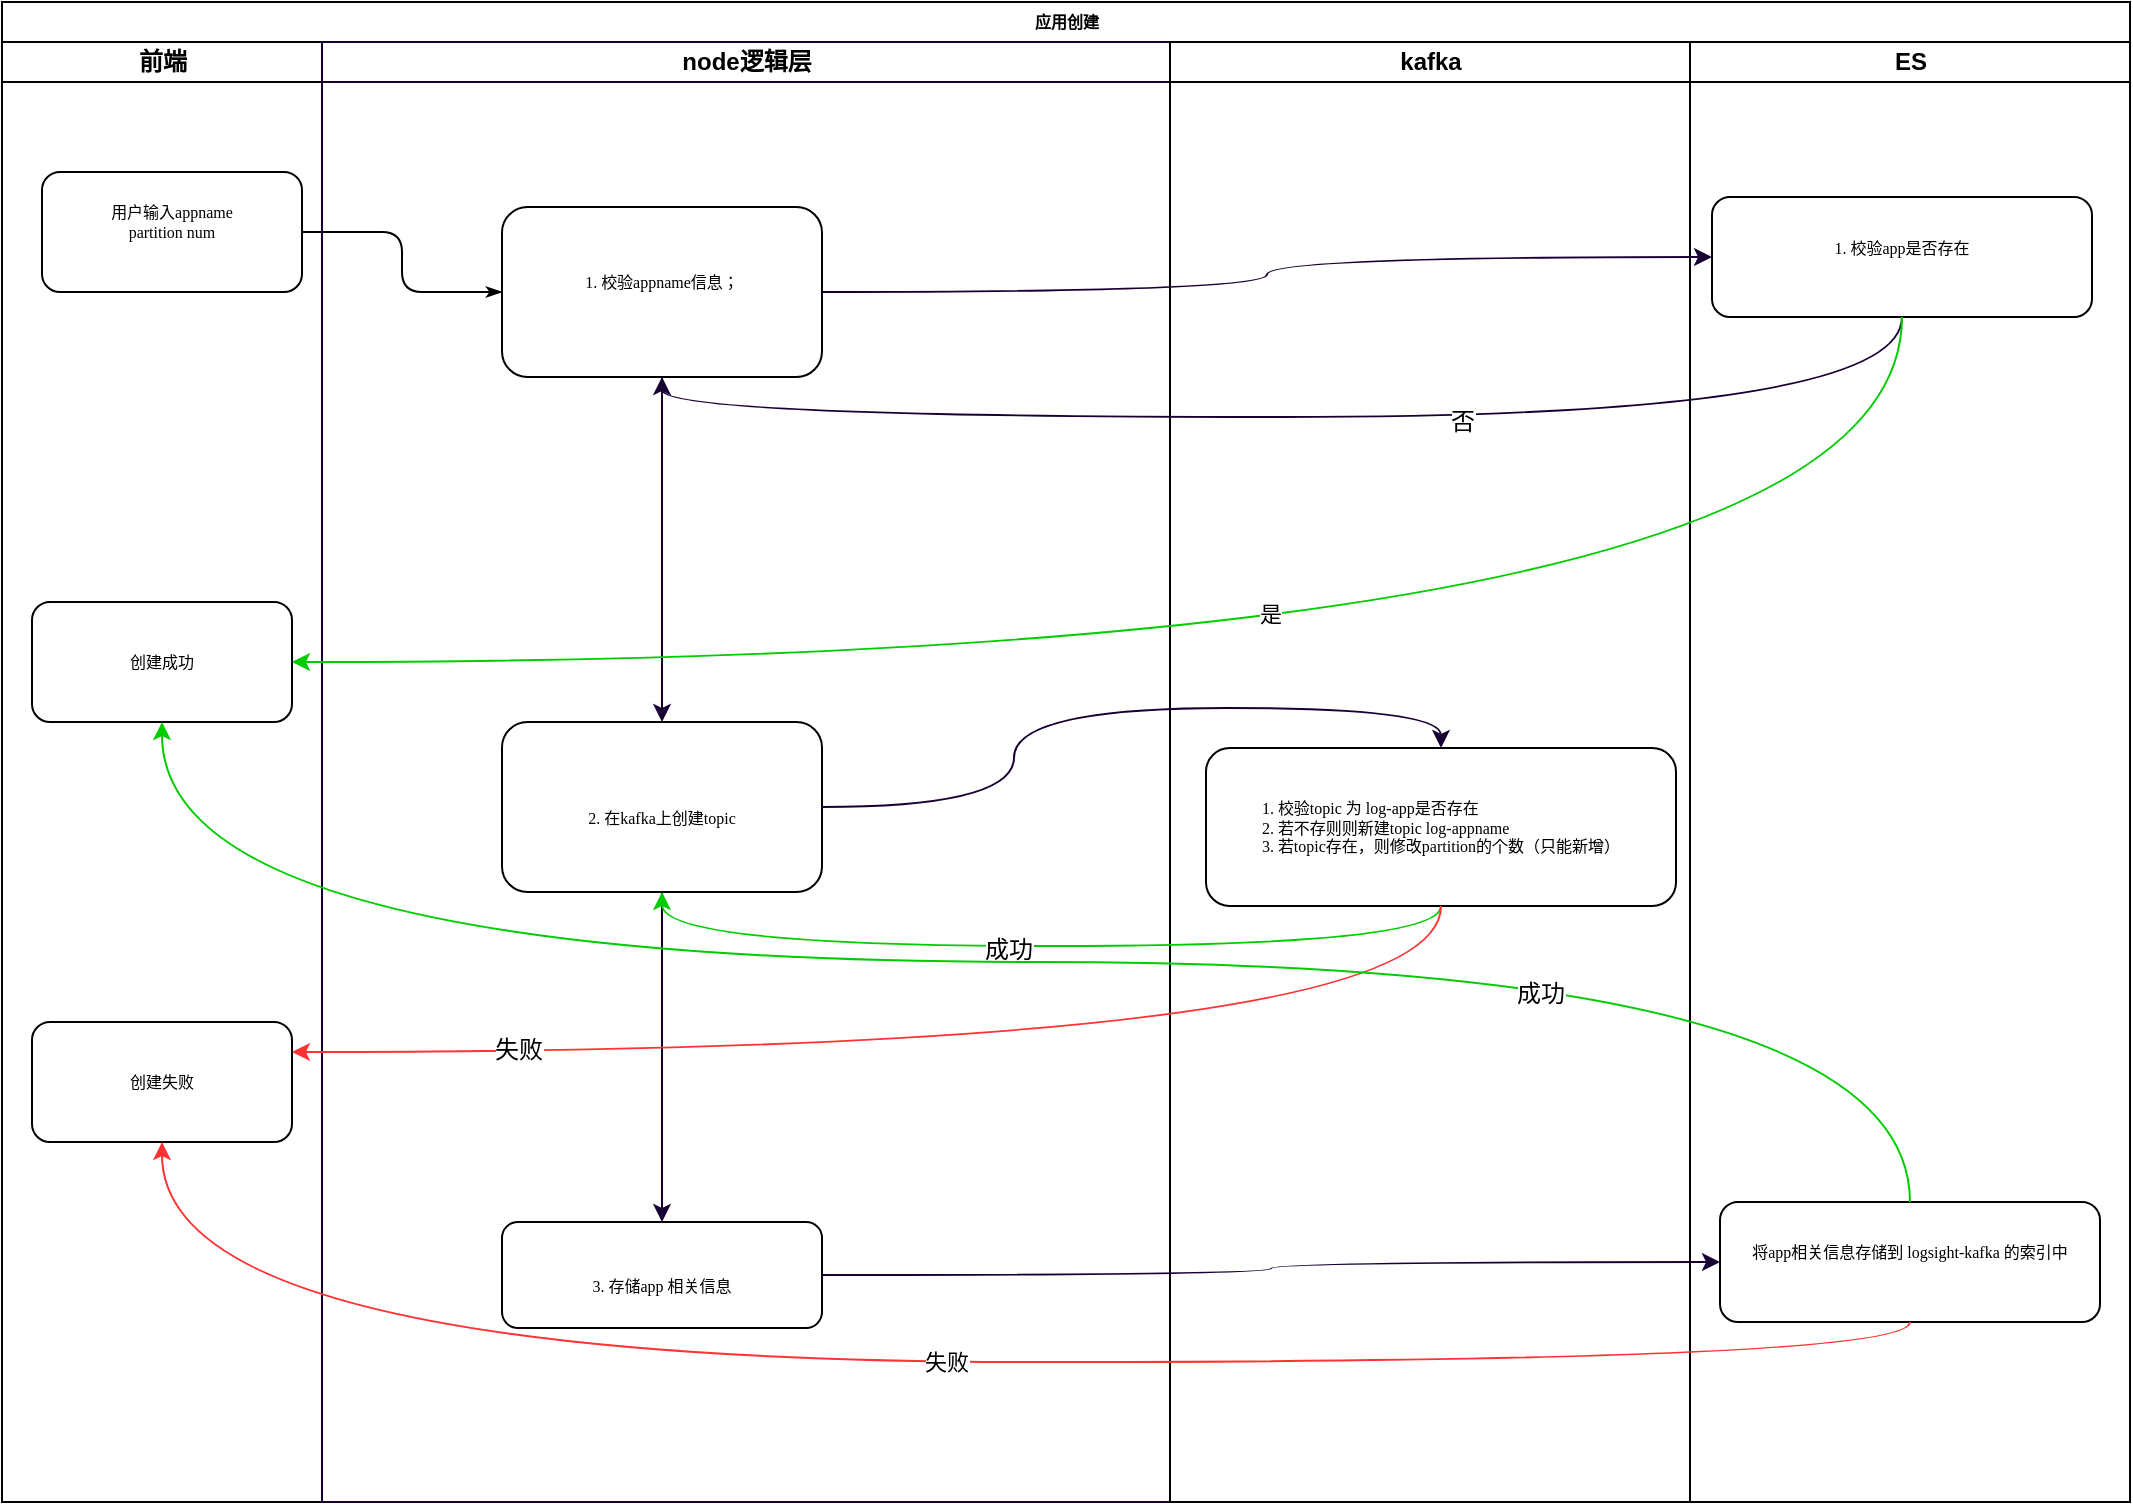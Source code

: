 <mxfile version="10.4.9" type="github"><diagram name="Page-1" id="74e2e168-ea6b-b213-b513-2b3c1d86103e"><mxGraphModel dx="1394" dy="841" grid="0" gridSize="10" guides="1" tooltips="1" connect="1" arrows="1" fold="1" page="1" pageScale="1" pageWidth="1100" pageHeight="850" background="#ffffff" math="0" shadow="0"><root><mxCell id="0"/><mxCell id="1" parent="0"/><mxCell id="77e6c97f196da883-1" value="应用创建" style="swimlane;html=1;childLayout=stackLayout;startSize=20;rounded=0;shadow=0;labelBackgroundColor=none;strokeColor=#000000;strokeWidth=1;fillColor=#ffffff;fontFamily=Verdana;fontSize=8;fontColor=#000000;align=center;" parent="1" vertex="1"><mxGeometry x="15" y="40" width="1064" height="750" as="geometry"/></mxCell><mxCell id="77e6c97f196da883-2" value="前端" style="swimlane;html=1;startSize=20;" parent="77e6c97f196da883-1" vertex="1"><mxGeometry y="20" width="160" height="730" as="geometry"/></mxCell><mxCell id="77e6c97f196da883-8" value="用户输入appname&lt;br&gt;partition num&lt;br&gt;&lt;br&gt;" style="rounded=1;whiteSpace=wrap;html=1;shadow=0;labelBackgroundColor=none;strokeColor=#000000;strokeWidth=1;fillColor=#ffffff;fontFamily=Verdana;fontSize=8;fontColor=#000000;align=center;" parent="77e6c97f196da883-2" vertex="1"><mxGeometry x="20" y="65" width="130" height="60" as="geometry"/></mxCell><mxCell id="V1lp8a56MmEHq_CjrArP-43" value="创建成功&lt;br&gt;" style="rounded=1;whiteSpace=wrap;html=1;shadow=0;labelBackgroundColor=none;strokeColor=#000000;strokeWidth=1;fillColor=#ffffff;fontFamily=Verdana;fontSize=8;fontColor=#000000;align=center;" vertex="1" parent="77e6c97f196da883-2"><mxGeometry x="15" y="280" width="130" height="60" as="geometry"/></mxCell><mxCell id="V1lp8a56MmEHq_CjrArP-44" value="创建失败&lt;br&gt;" style="rounded=1;whiteSpace=wrap;html=1;shadow=0;labelBackgroundColor=none;strokeColor=#000000;strokeWidth=1;fillColor=#ffffff;fontFamily=Verdana;fontSize=8;fontColor=#000000;align=center;" vertex="1" parent="77e6c97f196da883-2"><mxGeometry x="15" y="490" width="130" height="60" as="geometry"/></mxCell><mxCell id="77e6c97f196da883-26" style="edgeStyle=orthogonalEdgeStyle;rounded=1;html=1;labelBackgroundColor=none;startArrow=none;startFill=0;startSize=5;endArrow=classicThin;endFill=1;endSize=5;jettySize=auto;orthogonalLoop=1;strokeColor=#000000;strokeWidth=1;fontFamily=Verdana;fontSize=8;fontColor=#000000;" parent="77e6c97f196da883-1" source="77e6c97f196da883-8" target="77e6c97f196da883-11" edge="1"><mxGeometry relative="1" as="geometry"/></mxCell><mxCell id="77e6c97f196da883-3" value="node逻辑层" style="swimlane;html=1;startSize=20;strokeColor=#190033;" parent="77e6c97f196da883-1" vertex="1"><mxGeometry x="160" y="20" width="424" height="730" as="geometry"/></mxCell><mxCell id="V1lp8a56MmEHq_CjrArP-38" style="edgeStyle=orthogonalEdgeStyle;curved=1;rounded=0;orthogonalLoop=1;jettySize=auto;html=1;exitX=0.5;exitY=1;exitDx=0;exitDy=0;strokeColor=#190033;" edge="1" parent="77e6c97f196da883-3" source="77e6c97f196da883-11" target="V1lp8a56MmEHq_CjrArP-34"><mxGeometry relative="1" as="geometry"/></mxCell><mxCell id="77e6c97f196da883-11" value="&lt;div style=&quot;text-align: left&quot;&gt;&lt;span&gt;1. 校验appname信息；&lt;/span&gt;&lt;/div&gt;&lt;div style=&quot;text-align: left&quot;&gt;&lt;br&gt;&lt;/div&gt;" style="rounded=1;whiteSpace=wrap;html=1;shadow=0;labelBackgroundColor=none;strokeColor=#000000;strokeWidth=1;fillColor=#ffffff;fontFamily=Verdana;fontSize=8;fontColor=#000000;align=center;" parent="77e6c97f196da883-3" vertex="1"><mxGeometry x="90" y="82.5" width="160" height="85" as="geometry"/></mxCell><mxCell id="V1lp8a56MmEHq_CjrArP-42" style="edgeStyle=orthogonalEdgeStyle;curved=1;rounded=0;orthogonalLoop=1;jettySize=auto;html=1;exitX=0.5;exitY=1;exitDx=0;exitDy=0;strokeColor=#190033;" edge="1" parent="77e6c97f196da883-3" source="V1lp8a56MmEHq_CjrArP-34" target="V1lp8a56MmEHq_CjrArP-40"><mxGeometry relative="1" as="geometry"/></mxCell><mxCell id="V1lp8a56MmEHq_CjrArP-34" value="&lt;div style=&quot;text-align: left&quot;&gt;&lt;br&gt;&lt;/div&gt;&lt;div style=&quot;text-align: left&quot;&gt;&lt;span&gt;2. 在kafka上创建topic&lt;/span&gt;&lt;/div&gt;" style="rounded=1;whiteSpace=wrap;html=1;shadow=0;labelBackgroundColor=none;strokeColor=#000000;strokeWidth=1;fillColor=#ffffff;fontFamily=Verdana;fontSize=8;fontColor=#000000;align=center;" vertex="1" parent="77e6c97f196da883-3"><mxGeometry x="90" y="340" width="160" height="85" as="geometry"/></mxCell><mxCell id="V1lp8a56MmEHq_CjrArP-40" value="&lt;div style=&quot;text-align: left&quot;&gt;&lt;br&gt;&lt;/div&gt;&lt;div style=&quot;text-align: left&quot;&gt;&lt;span&gt;3. 存储app 相关信息&lt;/span&gt;&lt;/div&gt;" style="rounded=1;whiteSpace=wrap;html=1;shadow=0;labelBackgroundColor=none;strokeColor=#000000;strokeWidth=1;fillColor=#ffffff;fontFamily=Verdana;fontSize=8;fontColor=#000000;align=center;" vertex="1" parent="77e6c97f196da883-3"><mxGeometry x="90" y="590" width="160" height="53" as="geometry"/></mxCell><mxCell id="77e6c97f196da883-6" value="kafka" style="swimlane;html=1;startSize=20;" parent="77e6c97f196da883-1" vertex="1"><mxGeometry x="584" y="20" width="260" height="730" as="geometry"/></mxCell><mxCell id="V1lp8a56MmEHq_CjrArP-35" value="&lt;div style=&quot;text-align: left&quot;&gt;&lt;span&gt;1. 校验topic 为 log-app是否存在&lt;/span&gt;&lt;/div&gt;&lt;div style=&quot;text-align: left&quot;&gt;&lt;span&gt;2. 若不存则则新建topic log-appname&lt;/span&gt;&lt;/div&gt;&lt;div style=&quot;text-align: left&quot;&gt;&lt;span&gt;3. 若topic存在，则修改partition的个数（只能新增）&lt;/span&gt;&lt;/div&gt;" style="rounded=1;whiteSpace=wrap;html=1;shadow=0;labelBackgroundColor=none;strokeColor=#000000;strokeWidth=1;fillColor=#ffffff;fontFamily=Verdana;fontSize=8;fontColor=#000000;align=center;" vertex="1" parent="77e6c97f196da883-6"><mxGeometry x="18" y="353" width="235" height="79" as="geometry"/></mxCell><mxCell id="77e6c97f196da883-7" value="ES" style="swimlane;html=1;startSize=20;" parent="77e6c97f196da883-1" vertex="1"><mxGeometry x="844" y="20" width="220" height="730" as="geometry"/></mxCell><mxCell id="77e6c97f196da883-24" value="&lt;div style=&quot;text-align: left&quot;&gt;1. 校验app是否存在&lt;/div&gt;&lt;div style=&quot;text-align: left&quot;&gt;&lt;br&gt;&lt;/div&gt;" style="rounded=1;whiteSpace=wrap;html=1;shadow=0;labelBackgroundColor=none;strokeColor=#000000;strokeWidth=1;fillColor=#ffffff;fontFamily=Verdana;fontSize=8;fontColor=#000000;align=center;" parent="77e6c97f196da883-7" vertex="1"><mxGeometry x="11" y="77.5" width="190" height="60" as="geometry"/></mxCell><mxCell id="V1lp8a56MmEHq_CjrArP-46" value="&lt;div style=&quot;text-align: left&quot;&gt;将app相关信息存储到 logsight-kafka 的索引中&lt;/div&gt;&lt;div style=&quot;text-align: left&quot;&gt;&lt;br&gt;&lt;/div&gt;" style="rounded=1;whiteSpace=wrap;html=1;shadow=0;labelBackgroundColor=none;strokeColor=#000000;strokeWidth=1;fillColor=#ffffff;fontFamily=Verdana;fontSize=8;fontColor=#000000;align=center;" vertex="1" parent="77e6c97f196da883-7"><mxGeometry x="15" y="580" width="190" height="60" as="geometry"/></mxCell><mxCell id="V1lp8a56MmEHq_CjrArP-31" style="edgeStyle=orthogonalEdgeStyle;curved=1;rounded=0;orthogonalLoop=1;jettySize=auto;html=1;exitX=0.5;exitY=1;exitDx=0;exitDy=0;entryX=0.5;entryY=1;entryDx=0;entryDy=0;strokeColor=#190033;" edge="1" parent="77e6c97f196da883-1" source="77e6c97f196da883-24" target="77e6c97f196da883-11"><mxGeometry relative="1" as="geometry"><mxPoint x="720" y="218" as="sourcePoint"/></mxGeometry></mxCell><mxCell id="V1lp8a56MmEHq_CjrArP-39" value="否" style="text;html=1;resizable=0;points=[];align=center;verticalAlign=middle;labelBackgroundColor=#ffffff;" vertex="1" connectable="0" parent="V1lp8a56MmEHq_CjrArP-31"><mxGeometry x="-0.452" y="-6" relative="1" as="geometry"><mxPoint x="-81" y="8" as="offset"/></mxGeometry></mxCell><mxCell id="V1lp8a56MmEHq_CjrArP-33" style="edgeStyle=orthogonalEdgeStyle;curved=1;rounded=0;orthogonalLoop=1;jettySize=auto;html=1;exitX=1;exitY=0.5;exitDx=0;exitDy=0;strokeColor=#190033;" edge="1" parent="77e6c97f196da883-1" source="77e6c97f196da883-11" target="77e6c97f196da883-24"><mxGeometry relative="1" as="geometry"/></mxCell><mxCell id="V1lp8a56MmEHq_CjrArP-36" style="edgeStyle=orthogonalEdgeStyle;curved=1;rounded=0;orthogonalLoop=1;jettySize=auto;html=1;exitX=0.5;exitY=1;exitDx=0;exitDy=0;entryX=0.5;entryY=1;entryDx=0;entryDy=0;strokeColor=#00CC00;" edge="1" parent="77e6c97f196da883-1" source="V1lp8a56MmEHq_CjrArP-35" target="V1lp8a56MmEHq_CjrArP-34"><mxGeometry relative="1" as="geometry"/></mxCell><mxCell id="V1lp8a56MmEHq_CjrArP-41" value="成功" style="text;html=1;resizable=0;points=[];align=center;verticalAlign=middle;labelBackgroundColor=#ffffff;" vertex="1" connectable="0" parent="V1lp8a56MmEHq_CjrArP-36"><mxGeometry x="0.087" y="2" relative="1" as="geometry"><mxPoint as="offset"/></mxGeometry></mxCell><mxCell id="V1lp8a56MmEHq_CjrArP-37" style="edgeStyle=orthogonalEdgeStyle;curved=1;rounded=0;orthogonalLoop=1;jettySize=auto;html=1;exitX=1;exitY=0.5;exitDx=0;exitDy=0;entryX=0.5;entryY=0;entryDx=0;entryDy=0;strokeColor=#190033;" edge="1" parent="77e6c97f196da883-1" source="V1lp8a56MmEHq_CjrArP-34" target="V1lp8a56MmEHq_CjrArP-35"><mxGeometry relative="1" as="geometry"/></mxCell><mxCell id="V1lp8a56MmEHq_CjrArP-45" value="是" style="edgeStyle=orthogonalEdgeStyle;curved=1;rounded=0;orthogonalLoop=1;jettySize=auto;html=1;exitX=0.5;exitY=1;exitDx=0;exitDy=0;entryX=1;entryY=0.5;entryDx=0;entryDy=0;strokeColor=#00CC00;" edge="1" parent="77e6c97f196da883-1" source="77e6c97f196da883-24" target="V1lp8a56MmEHq_CjrArP-43"><mxGeometry x="0.001" y="-24" relative="1" as="geometry"><mxPoint as="offset"/></mxGeometry></mxCell><mxCell id="V1lp8a56MmEHq_CjrArP-47" style="edgeStyle=orthogonalEdgeStyle;curved=1;rounded=0;orthogonalLoop=1;jettySize=auto;html=1;exitX=0.5;exitY=1;exitDx=0;exitDy=0;entryX=1;entryY=0.25;entryDx=0;entryDy=0;strokeColor=#FF3333;" edge="1" parent="77e6c97f196da883-1" source="V1lp8a56MmEHq_CjrArP-35" target="V1lp8a56MmEHq_CjrArP-44"><mxGeometry relative="1" as="geometry"/></mxCell><mxCell id="V1lp8a56MmEHq_CjrArP-48" value="失败" style="text;html=1;resizable=0;points=[];align=center;verticalAlign=middle;labelBackgroundColor=#ffffff;" vertex="1" connectable="0" parent="V1lp8a56MmEHq_CjrArP-47"><mxGeometry x="0.652" y="-1" relative="1" as="geometry"><mxPoint as="offset"/></mxGeometry></mxCell><mxCell id="V1lp8a56MmEHq_CjrArP-49" style="edgeStyle=orthogonalEdgeStyle;curved=1;rounded=0;orthogonalLoop=1;jettySize=auto;html=1;exitX=1;exitY=0.5;exitDx=0;exitDy=0;strokeColor=#190033;" edge="1" parent="77e6c97f196da883-1" source="V1lp8a56MmEHq_CjrArP-40" target="V1lp8a56MmEHq_CjrArP-46"><mxGeometry relative="1" as="geometry"/></mxCell><mxCell id="V1lp8a56MmEHq_CjrArP-50" value="失败" style="edgeStyle=orthogonalEdgeStyle;curved=1;rounded=0;orthogonalLoop=1;jettySize=auto;html=1;exitX=0.5;exitY=1;exitDx=0;exitDy=0;entryX=0.5;entryY=1;entryDx=0;entryDy=0;strokeColor=#FF3333;" edge="1" parent="77e6c97f196da883-1" source="V1lp8a56MmEHq_CjrArP-46" target="V1lp8a56MmEHq_CjrArP-44"><mxGeometry relative="1" as="geometry"/></mxCell><mxCell id="V1lp8a56MmEHq_CjrArP-52" style="edgeStyle=orthogonalEdgeStyle;curved=1;rounded=0;orthogonalLoop=1;jettySize=auto;html=1;exitX=0.5;exitY=0;exitDx=0;exitDy=0;entryX=0.5;entryY=1;entryDx=0;entryDy=0;strokeColor=#00CC00;" edge="1" parent="77e6c97f196da883-1" source="V1lp8a56MmEHq_CjrArP-46" target="V1lp8a56MmEHq_CjrArP-43"><mxGeometry relative="1" as="geometry"/></mxCell><mxCell id="V1lp8a56MmEHq_CjrArP-54" value="成功" style="text;html=1;resizable=0;points=[];align=center;verticalAlign=middle;labelBackgroundColor=#ffffff;" vertex="1" connectable="0" parent="V1lp8a56MmEHq_CjrArP-52"><mxGeometry x="-0.452" y="16" relative="1" as="geometry"><mxPoint as="offset"/></mxGeometry></mxCell></root></mxGraphModel></diagram></mxfile>